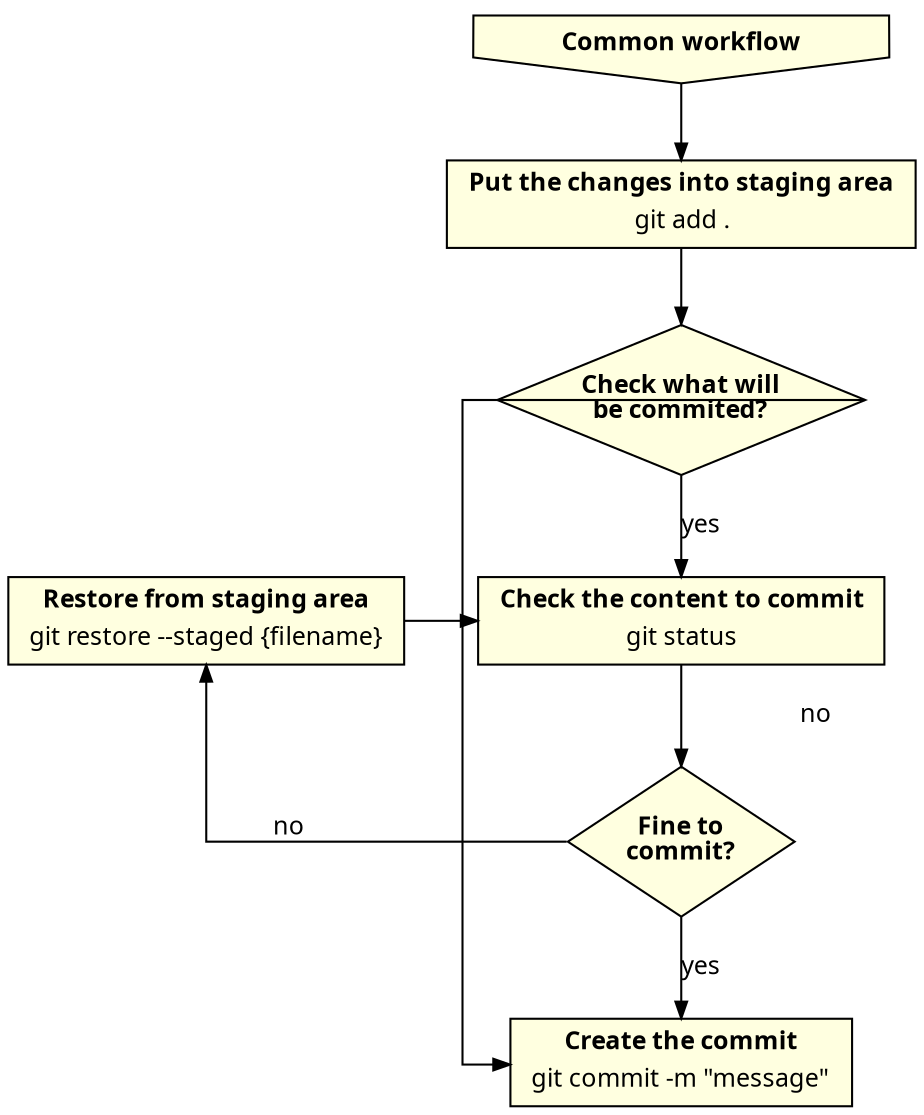 digraph commonworkflow {
    splines = ortho;

    edge [
        arrowsize = 0.8,
        fontname = "Verdana",
        fontsize = 12
    ]

    node [
        shape = rect,
        style = filled,
        fillcolor = lightyellow,
        fontname = "Verdana",
        fontsize = 12
    ]

    // workflow
    common[
        shape = invhouse,
        label = <<b>Common workflow</b>>
    ]

    // decisions
    check_commit [
        shape = diamond,
        label = <<b>Check what will<br/>be commited?</b>>,
        height = 1
    ];
    fine_to_commit [
        shape = diamond,
        label = <<b>Fine to<br/>commit?</b>>,
        height = 1
    ];

    // commands
    git_add [
        label = <
            <table border="0" cellborder="0" cellspacing="0">
            <tr><td><b>Put the changes into staging area</b></td></tr>
            <tr><td>git add .</td></tr>
            </table>
        >
    ]
    git_status [
        label = <
            <table border="0" cellborder="0" cellspacing="0">
            <tr><td><b>Check the content to commit</b></td></tr>
            <tr><td>git status</td></tr>
            </table>
        >
    ]
    git_restore [
        label = <
            <table border="0" cellborder="0" cellspacing="0">
            <tr><td><b>Restore from staging area</b></td></tr>
            <tr><td>git restore --staged {filename}</td></tr>
            </table>
        >
    ]
    git_commit [
        label = <
            <table border="0" cellborder="0" cellspacing="0">
            <tr><td><b>Create the commit</b></td></tr>
            <tr><td>git commit -m "message"</td></tr>
            </table>
        >
    ]

    // relations
    common -> git_add
    git_add -> check_commit
    check_commit -> git_status [label = "yes"]
    check_commit:e -> git_commit [label = "no", constraint = false]
    git_status -> fine_to_commit
    fine_to_commit -> git_commit [label = "yes"]
    fine_to_commit:w -> git_restore [xlabel = "no", constraint = false]
    git_restore -> git_status

    // put git_restore and git_status in the same row
    { rank = same; git_restore; git_status; }
}
